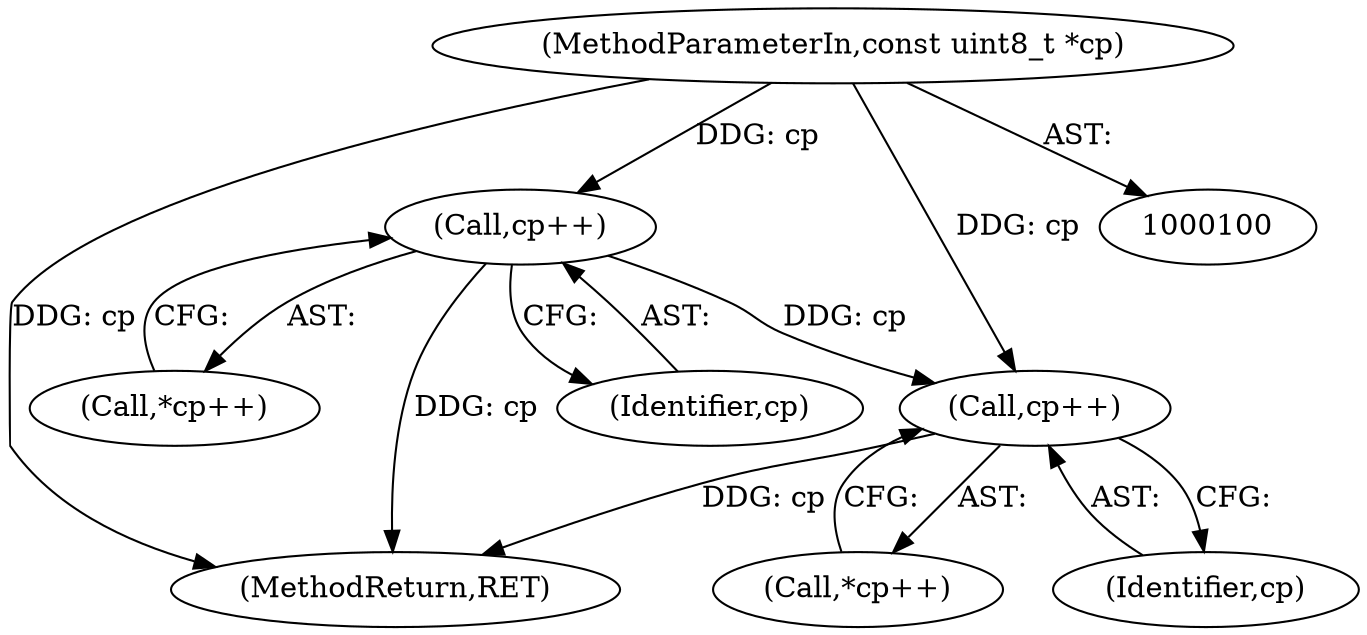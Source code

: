 digraph "0_tcpdump_571a6f33f47e7a2394fa08f925e534135c29cf1e@pointer" {
"1000101" [label="(MethodParameterIn,const uint8_t *cp)"];
"1000141" [label="(Call,cp++)"];
"1000175" [label="(Call,cp++)"];
"1000176" [label="(Identifier,cp)"];
"1000175" [label="(Call,cp++)"];
"1000198" [label="(MethodReturn,RET)"];
"1000141" [label="(Call,cp++)"];
"1000140" [label="(Call,*cp++)"];
"1000174" [label="(Call,*cp++)"];
"1000142" [label="(Identifier,cp)"];
"1000101" [label="(MethodParameterIn,const uint8_t *cp)"];
"1000101" -> "1000100"  [label="AST: "];
"1000101" -> "1000198"  [label="DDG: cp"];
"1000101" -> "1000141"  [label="DDG: cp"];
"1000101" -> "1000175"  [label="DDG: cp"];
"1000141" -> "1000140"  [label="AST: "];
"1000141" -> "1000142"  [label="CFG: "];
"1000142" -> "1000141"  [label="AST: "];
"1000140" -> "1000141"  [label="CFG: "];
"1000141" -> "1000198"  [label="DDG: cp"];
"1000141" -> "1000175"  [label="DDG: cp"];
"1000175" -> "1000174"  [label="AST: "];
"1000175" -> "1000176"  [label="CFG: "];
"1000176" -> "1000175"  [label="AST: "];
"1000174" -> "1000175"  [label="CFG: "];
"1000175" -> "1000198"  [label="DDG: cp"];
}
